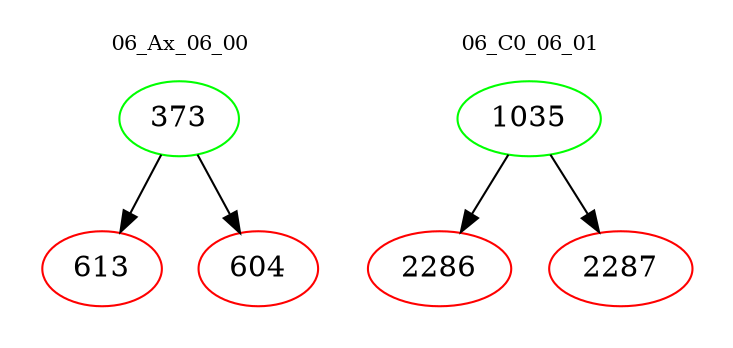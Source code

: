 digraph{
subgraph cluster_0 {
color = white
label = "06_Ax_06_00";
fontsize=10;
T0_373 [label="373", color="green"]
T0_373 -> T0_613 [color="black"]
T0_613 [label="613", color="red"]
T0_373 -> T0_604 [color="black"]
T0_604 [label="604", color="red"]
}
subgraph cluster_1 {
color = white
label = "06_C0_06_01";
fontsize=10;
T1_1035 [label="1035", color="green"]
T1_1035 -> T1_2286 [color="black"]
T1_2286 [label="2286", color="red"]
T1_1035 -> T1_2287 [color="black"]
T1_2287 [label="2287", color="red"]
}
}
